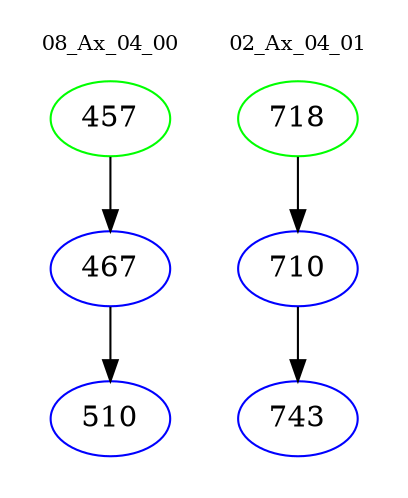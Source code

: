 digraph{
subgraph cluster_0 {
color = white
label = "08_Ax_04_00";
fontsize=10;
T0_457 [label="457", color="green"]
T0_457 -> T0_467 [color="black"]
T0_467 [label="467", color="blue"]
T0_467 -> T0_510 [color="black"]
T0_510 [label="510", color="blue"]
}
subgraph cluster_1 {
color = white
label = "02_Ax_04_01";
fontsize=10;
T1_718 [label="718", color="green"]
T1_718 -> T1_710 [color="black"]
T1_710 [label="710", color="blue"]
T1_710 -> T1_743 [color="black"]
T1_743 [label="743", color="blue"]
}
}

